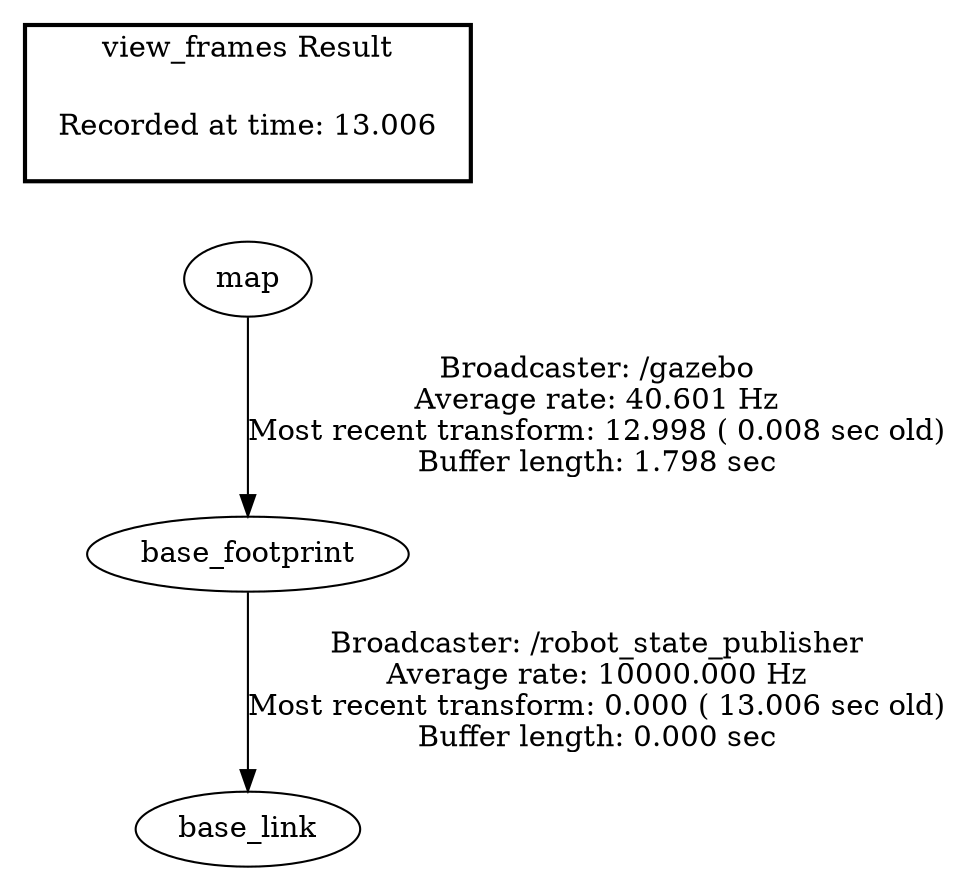 digraph G {
"base_footprint" -> "base_link"[label="Broadcaster: /robot_state_publisher\nAverage rate: 10000.000 Hz\nMost recent transform: 0.000 ( 13.006 sec old)\nBuffer length: 0.000 sec\n"];
"map" -> "base_footprint"[label="Broadcaster: /gazebo\nAverage rate: 40.601 Hz\nMost recent transform: 12.998 ( 0.008 sec old)\nBuffer length: 1.798 sec\n"];
edge [style=invis];
 subgraph cluster_legend { style=bold; color=black; label ="view_frames Result";
"Recorded at time: 13.006"[ shape=plaintext ] ;
 }->"map";
}